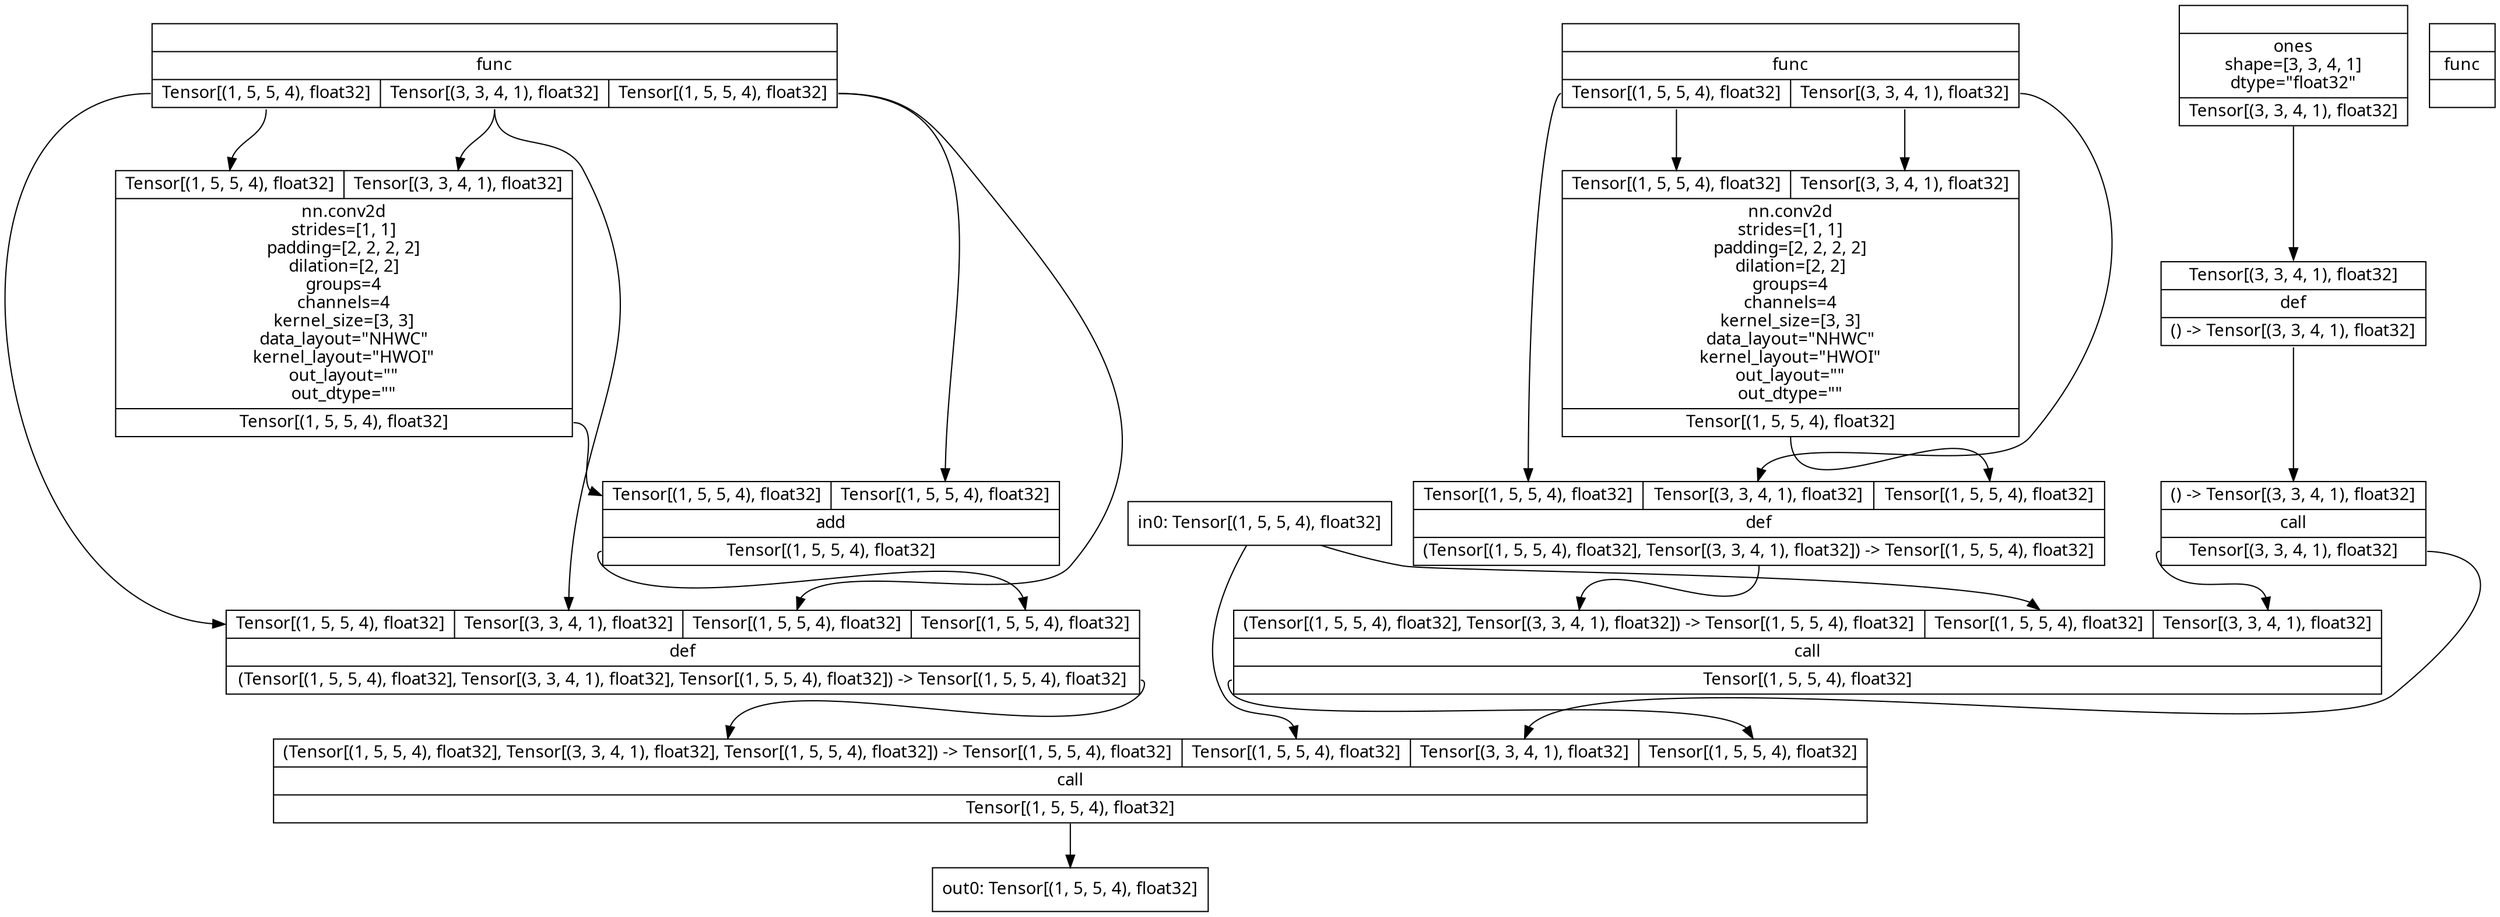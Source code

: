 digraph code {
	node [fontname="Linux Biolinum O" shape=record]
	opr0 [label="{{}|func\n|{<o0>Tensor[(1, 5, 5, 4), float32]|<o1>Tensor[(3, 3, 4, 1), float32]|<o2>Tensor[(1, 5, 5, 4), float32]}}"]
	opr1 [label="{{<i0>Tensor[(1, 5, 5, 4), float32]|<i1>Tensor[(3, 3, 4, 1), float32]}|nn.conv2d\nstrides=[1, 1]\npadding=[2, 2, 2, 2]\ndilation=[2, 2]\ngroups=4\nchannels=4\nkernel_size=[3, 3]\ndata_layout=\"NHWC\"\nkernel_layout=\"HWOI\"\nout_layout=\"\"\nout_dtype=\"\"|{<o0>Tensor[(1, 5, 5, 4), float32]}}"]
	opr0:o0 -> opr1:i0
	opr0:o1 -> opr1:i1
	opr2 [label="{{<i0>Tensor[(1, 5, 5, 4), float32]|<i1>Tensor[(1, 5, 5, 4), float32]}|add\n|{<o0>Tensor[(1, 5, 5, 4), float32]}}"]
	opr1:o0 -> opr2:i0
	opr0:o2 -> opr2:i1
	opr3 [label="{{<i0>Tensor[(1, 5, 5, 4), float32]|<i1>Tensor[(3, 3, 4, 1), float32]|<i2>Tensor[(1, 5, 5, 4), float32]|<i3>Tensor[(1, 5, 5, 4), float32]}|def\n|{<o0>(Tensor[(1, 5, 5, 4), float32], Tensor[(3, 3, 4, 1), float32], Tensor[(1, 5, 5, 4), float32]) -\> Tensor[(1, 5, 5, 4), float32]}}"]
	opr0:o0 -> opr3:i0
	opr0:o1 -> opr3:i1
	opr0:o2 -> opr3:i2
	opr2:o0 -> opr3:i3
	in0 [label="in0: Tensor[(1, 5, 5, 4), float32]"]
	opr4 [label="{{}|ones\nshape=[3, 3, 4, 1]\ndtype=\"float32\"|{<o0>Tensor[(3, 3, 4, 1), float32]}}"]
	opr5 [label="{{<i0>Tensor[(3, 3, 4, 1), float32]}|def\n|{<o0>() -\> Tensor[(3, 3, 4, 1), float32]}}"]
	opr4:o0 -> opr5:i0
	opr6 [label="{{<i0>() -\> Tensor[(3, 3, 4, 1), float32]}|call\n|{<o0>Tensor[(3, 3, 4, 1), float32]}}"]
	opr5:o0 -> opr6:i0
	opr7 [label="{{}|func\n|{<o0>Tensor[(1, 5, 5, 4), float32]|<o1>Tensor[(3, 3, 4, 1), float32]}}"]
	opr8 [label="{{<i0>Tensor[(1, 5, 5, 4), float32]|<i1>Tensor[(3, 3, 4, 1), float32]}|nn.conv2d\nstrides=[1, 1]\npadding=[2, 2, 2, 2]\ndilation=[2, 2]\ngroups=4\nchannels=4\nkernel_size=[3, 3]\ndata_layout=\"NHWC\"\nkernel_layout=\"HWOI\"\nout_layout=\"\"\nout_dtype=\"\"|{<o0>Tensor[(1, 5, 5, 4), float32]}}"]
	opr7:o0 -> opr8:i0
	opr7:o1 -> opr8:i1
	opr9 [label="{{<i0>Tensor[(1, 5, 5, 4), float32]|<i1>Tensor[(3, 3, 4, 1), float32]|<i2>Tensor[(1, 5, 5, 4), float32]}|def\n|{<o0>(Tensor[(1, 5, 5, 4), float32], Tensor[(3, 3, 4, 1), float32]) -\> Tensor[(1, 5, 5, 4), float32]}}"]
	opr7:o0 -> opr9:i0
	opr7:o1 -> opr9:i1
	opr8:o0 -> opr9:i2
	opr10 [label="{{<i0>(Tensor[(1, 5, 5, 4), float32], Tensor[(3, 3, 4, 1), float32]) -\> Tensor[(1, 5, 5, 4), float32]|<i1>Tensor[(1, 5, 5, 4), float32]|<i2>Tensor[(3, 3, 4, 1), float32]}|call\n|{<o0>Tensor[(1, 5, 5, 4), float32]}}"]
	opr9:o0 -> opr10:i0
	in0 -> opr10:i1
	opr6:o0 -> opr10:i2
	opr11 [label="{{<i0>(Tensor[(1, 5, 5, 4), float32], Tensor[(3, 3, 4, 1), float32], Tensor[(1, 5, 5, 4), float32]) -\> Tensor[(1, 5, 5, 4), float32]|<i1>Tensor[(1, 5, 5, 4), float32]|<i2>Tensor[(3, 3, 4, 1), float32]|<i3>Tensor[(1, 5, 5, 4), float32]}|call\n|{<o0>Tensor[(1, 5, 5, 4), float32]}}"]
	opr3:o0 -> opr11:i0
	in0 -> opr11:i1
	opr6:o0 -> opr11:i2
	opr10:o0 -> opr11:i3
	out0 [label="out0: Tensor[(1, 5, 5, 4), float32]"]
	opr11:o0 -> out0
	opr12 [label="{{}|func\n|{}}"]
}

